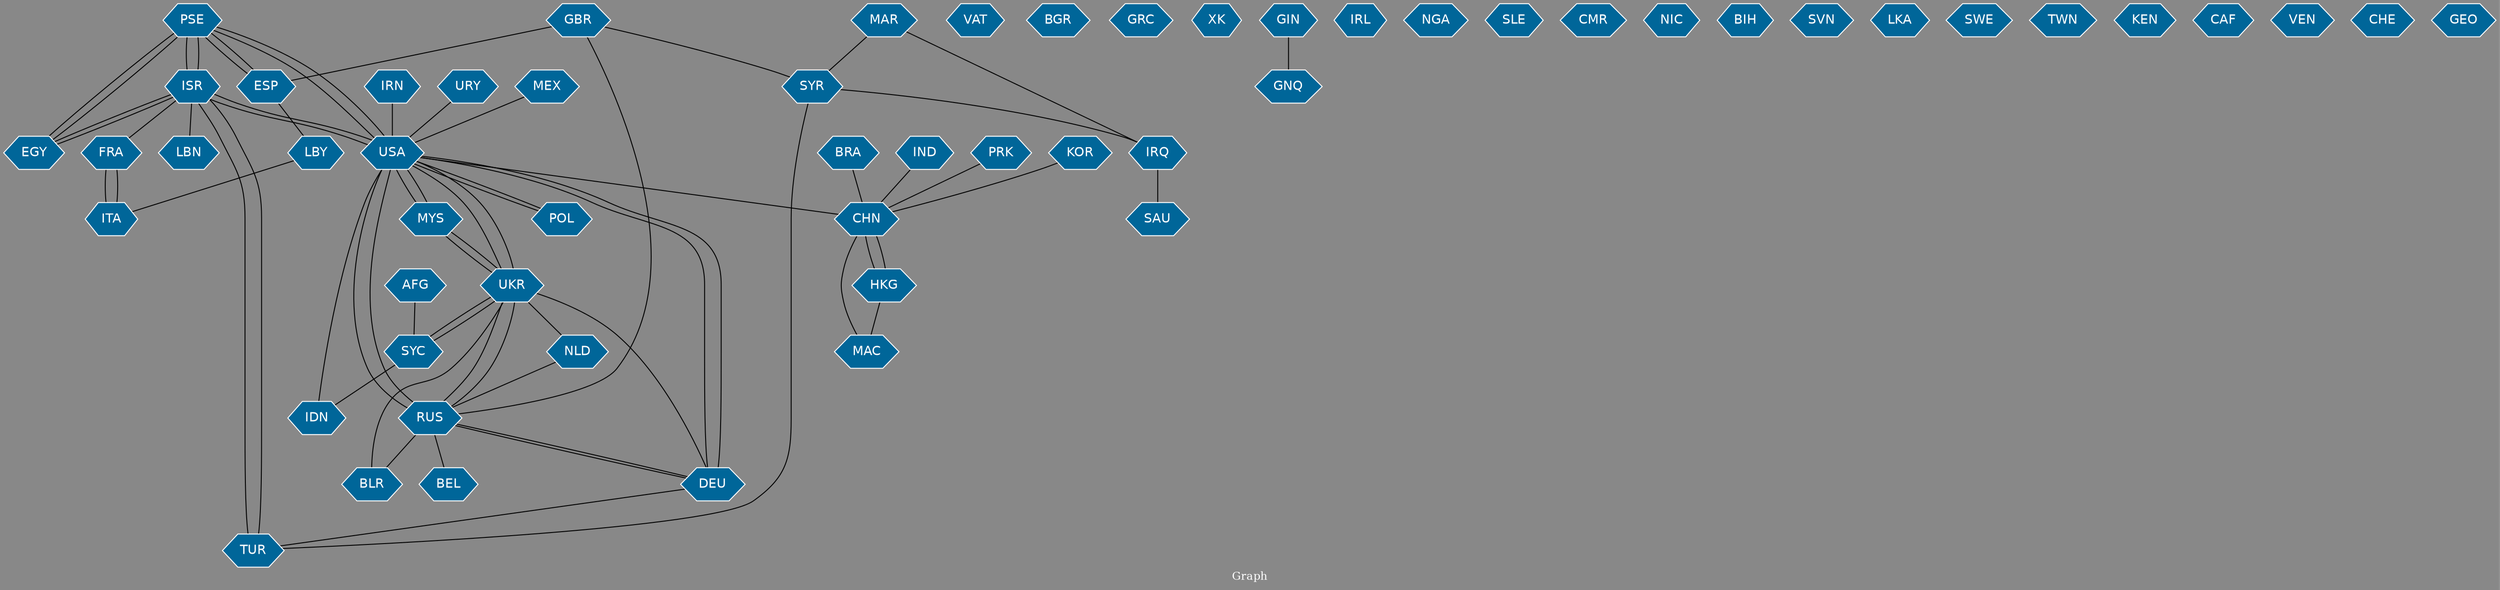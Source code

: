 // Countries together in item graph
graph {
	graph [bgcolor="#888888" fontcolor=white fontsize=12 label="Graph" outputorder=edgesfirst overlap=prism]
	node [color=white fillcolor="#006699" fontcolor=white fontname=Helvetica shape=hexagon style=filled]
	edge [arrowhead=open color=black fontcolor=white fontname=Courier fontsize=12]
		PSE [label=PSE]
		ISR [label=ISR]
		FRA [label=FRA]
		RUS [label=RUS]
		UKR [label=UKR]
		USA [label=USA]
		CHN [label=CHN]
		EGY [label=EGY]
		VAT [label=VAT]
		IDN [label=IDN]
		BGR [label=BGR]
		GRC [label=GRC]
		LBY [label=LBY]
		IND [label=IND]
		TUR [label=TUR]
		DEU [label=DEU]
		GBR [label=GBR]
		ESP [label=ESP]
		AFG [label=AFG]
		BLR [label=BLR]
		NLD [label=NLD]
		IRQ [label=IRQ]
		XK [label=XK]
		PRK [label=PRK]
		ITA [label=ITA]
		GIN [label=GIN]
		GNQ [label=GNQ]
		IRL [label=IRL]
		MYS [label=MYS]
		SYC [label=SYC]
		POL [label=POL]
		NGA [label=NGA]
		HKG [label=HKG]
		MAC [label=MAC]
		MAR [label=MAR]
		SLE [label=SLE]
		CMR [label=CMR]
		MEX [label=MEX]
		LBN [label=LBN]
		KOR [label=KOR]
		NIC [label=NIC]
		SYR [label=SYR]
		BIH [label=BIH]
		SAU [label=SAU]
		BRA [label=BRA]
		SVN [label=SVN]
		LKA [label=LKA]
		SWE [label=SWE]
		TWN [label=TWN]
		BEL [label=BEL]
		KEN [label=KEN]
		CAF [label=CAF]
		IRN [label=IRN]
		VEN [label=VEN]
		CHE [label=CHE]
		GEO [label=GEO]
		URY [label=URY]
			USA -- ISR [weight=6]
			SYR -- IRQ [weight=1]
			ITA -- FRA [weight=3]
			ISR -- PSE [weight=58]
			SYR -- TUR [weight=1]
			DEU -- RUS [weight=1]
			UKR -- BLR [weight=1]
			RUS -- DEU [weight=1]
			FRA -- ITA [weight=1]
			PRK -- CHN [weight=1]
			EGY -- PSE [weight=4]
			GIN -- GNQ [weight=1]
			ESP -- LBY [weight=1]
			TUR -- ISR [weight=2]
			ESP -- PSE [weight=1]
			URY -- USA [weight=1]
			NLD -- RUS [weight=1]
			USA -- POL [weight=2]
			HKG -- MAC [weight=1]
			EGY -- ISR [weight=2]
			PSE -- USA [weight=3]
			USA -- PSE [weight=4]
			MYS -- USA [weight=1]
			ISR -- TUR [weight=1]
			SYC -- IDN [weight=1]
			UKR -- RUS [weight=5]
			UKR -- DEU [weight=1]
			DEU -- TUR [weight=1]
			UKR -- NLD [weight=1]
			PSE -- ESP [weight=1]
			MEX -- USA [weight=1]
			CHN -- MAC [weight=1]
			USA -- DEU [weight=9]
			PSE -- EGY [weight=4]
			SYC -- UKR [weight=1]
			RUS -- USA [weight=12]
			PSE -- ISR [weight=60]
			DEU -- USA [weight=3]
			RUS -- UKR [weight=7]
			GBR -- ESP [weight=2]
			IRQ -- SAU [weight=3]
			USA -- MYS [weight=1]
			RUS -- BLR [weight=1]
			HKG -- CHN [weight=1]
			MAR -- SYR [weight=1]
			ISR -- USA [weight=1]
			UKR -- SYC [weight=1]
			USA -- CHN [weight=3]
			UKR -- USA [weight=1]
			IRN -- USA [weight=1]
			GBR -- RUS [weight=1]
			KOR -- CHN [weight=1]
			IND -- CHN [weight=1]
			ISR -- EGY [weight=5]
			GBR -- SYR [weight=1]
			MYS -- UKR [weight=2]
			BRA -- CHN [weight=1]
			USA -- RUS [weight=12]
			AFG -- SYC [weight=1]
			ISR -- FRA [weight=1]
			POL -- USA [weight=1]
			MAR -- IRQ [weight=1]
			RUS -- BEL [weight=1]
			LBY -- ITA [weight=1]
			USA -- UKR [weight=4]
			ISR -- LBN [weight=2]
			UKR -- MYS [weight=3]
			USA -- IDN [weight=1]
			CHN -- HKG [weight=1]
}